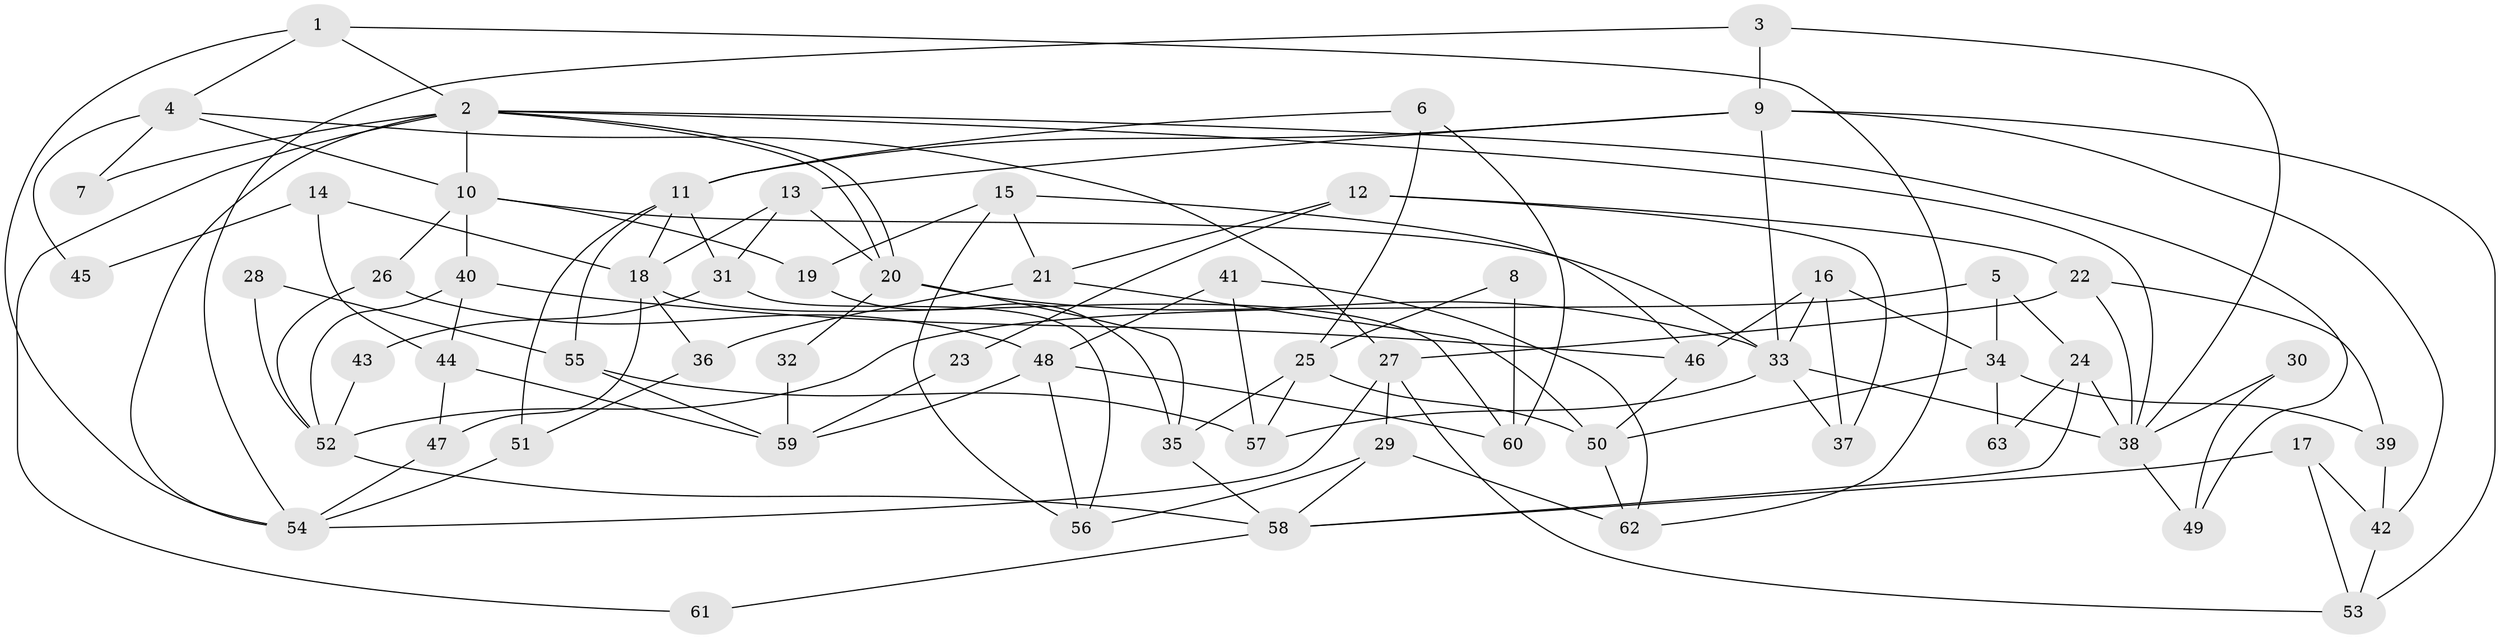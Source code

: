 // coarse degree distribution, {7: 0.10526315789473684, 2: 0.15789473684210525, 5: 0.21052631578947367, 4: 0.23684210526315788, 8: 0.07894736842105263, 10: 0.02631578947368421, 3: 0.02631578947368421, 6: 0.13157894736842105, 1: 0.02631578947368421}
// Generated by graph-tools (version 1.1) at 2025/37/03/04/25 23:37:05]
// undirected, 63 vertices, 126 edges
graph export_dot {
  node [color=gray90,style=filled];
  1;
  2;
  3;
  4;
  5;
  6;
  7;
  8;
  9;
  10;
  11;
  12;
  13;
  14;
  15;
  16;
  17;
  18;
  19;
  20;
  21;
  22;
  23;
  24;
  25;
  26;
  27;
  28;
  29;
  30;
  31;
  32;
  33;
  34;
  35;
  36;
  37;
  38;
  39;
  40;
  41;
  42;
  43;
  44;
  45;
  46;
  47;
  48;
  49;
  50;
  51;
  52;
  53;
  54;
  55;
  56;
  57;
  58;
  59;
  60;
  61;
  62;
  63;
  1 -- 2;
  1 -- 4;
  1 -- 54;
  1 -- 62;
  2 -- 38;
  2 -- 20;
  2 -- 20;
  2 -- 7;
  2 -- 10;
  2 -- 49;
  2 -- 54;
  2 -- 61;
  3 -- 9;
  3 -- 54;
  3 -- 38;
  4 -- 10;
  4 -- 27;
  4 -- 7;
  4 -- 45;
  5 -- 52;
  5 -- 34;
  5 -- 24;
  6 -- 25;
  6 -- 60;
  6 -- 11;
  8 -- 25;
  8 -- 60;
  9 -- 11;
  9 -- 33;
  9 -- 13;
  9 -- 42;
  9 -- 53;
  10 -- 33;
  10 -- 19;
  10 -- 26;
  10 -- 40;
  11 -- 18;
  11 -- 31;
  11 -- 51;
  11 -- 55;
  12 -- 22;
  12 -- 21;
  12 -- 23;
  12 -- 37;
  13 -- 31;
  13 -- 18;
  13 -- 20;
  14 -- 18;
  14 -- 44;
  14 -- 45;
  15 -- 56;
  15 -- 19;
  15 -- 21;
  15 -- 46;
  16 -- 33;
  16 -- 37;
  16 -- 34;
  16 -- 46;
  17 -- 53;
  17 -- 42;
  17 -- 58;
  18 -- 47;
  18 -- 36;
  18 -- 60;
  19 -- 35;
  20 -- 32;
  20 -- 33;
  20 -- 35;
  21 -- 36;
  21 -- 50;
  22 -- 27;
  22 -- 38;
  22 -- 39;
  23 -- 59;
  24 -- 58;
  24 -- 38;
  24 -- 63;
  25 -- 50;
  25 -- 35;
  25 -- 57;
  26 -- 52;
  26 -- 48;
  27 -- 54;
  27 -- 53;
  27 -- 29;
  28 -- 52;
  28 -- 55;
  29 -- 62;
  29 -- 56;
  29 -- 58;
  30 -- 38;
  30 -- 49;
  31 -- 56;
  31 -- 43;
  32 -- 59;
  33 -- 38;
  33 -- 37;
  33 -- 57;
  34 -- 50;
  34 -- 39;
  34 -- 63;
  35 -- 58;
  36 -- 51;
  38 -- 49;
  39 -- 42;
  40 -- 46;
  40 -- 44;
  40 -- 52;
  41 -- 62;
  41 -- 57;
  41 -- 48;
  42 -- 53;
  43 -- 52;
  44 -- 59;
  44 -- 47;
  46 -- 50;
  47 -- 54;
  48 -- 56;
  48 -- 59;
  48 -- 60;
  50 -- 62;
  51 -- 54;
  52 -- 58;
  55 -- 57;
  55 -- 59;
  58 -- 61;
}
